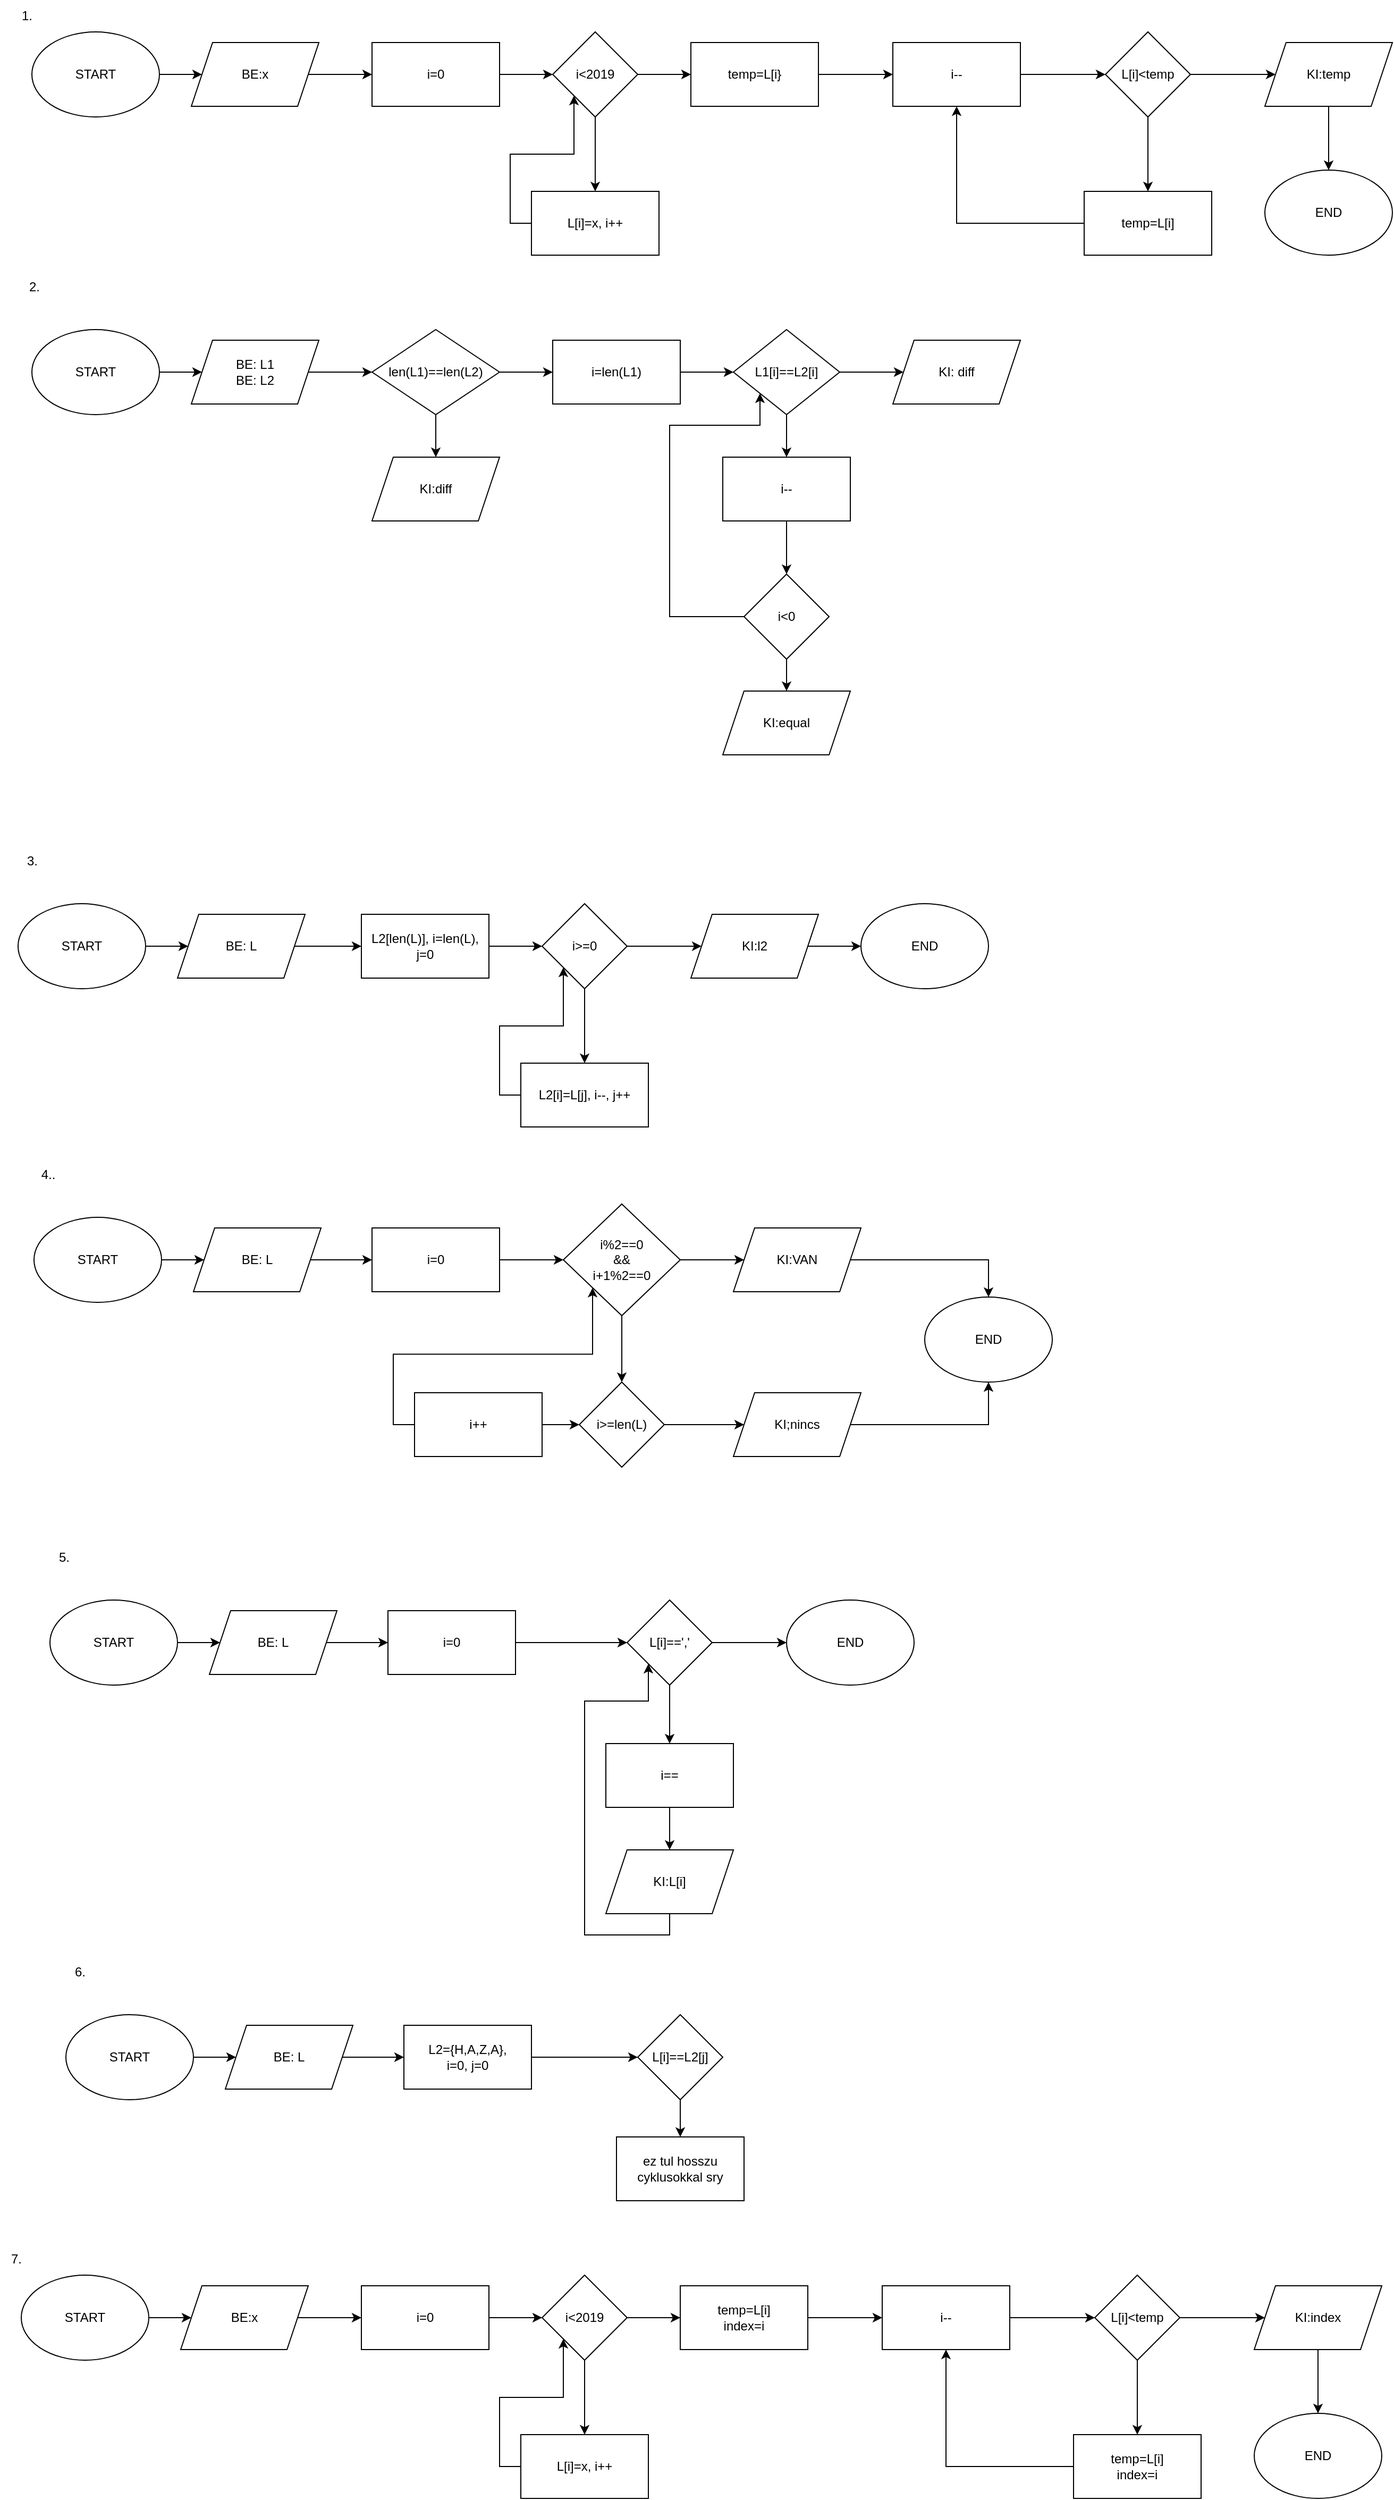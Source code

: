 <mxfile version="20.8.10" type="github"><diagram name="Page-1" id="SSIbkygilcjVBBV5NgPl"><mxGraphModel dx="2049" dy="1086" grid="1" gridSize="10" guides="1" tooltips="1" connect="1" arrows="1" fold="1" page="1" pageScale="1" pageWidth="850" pageHeight="1100" math="0" shadow="0"><root><mxCell id="0"/><mxCell id="1" parent="0"/><mxCell id="Bg40qmAY8UHu9LETOgBT-4" style="edgeStyle=orthogonalEdgeStyle;rounded=0;orthogonalLoop=1;jettySize=auto;html=1;exitX=1;exitY=0.5;exitDx=0;exitDy=0;entryX=0;entryY=0.5;entryDx=0;entryDy=0;" edge="1" parent="1" source="Bg40qmAY8UHu9LETOgBT-1" target="Bg40qmAY8UHu9LETOgBT-3"><mxGeometry relative="1" as="geometry"/></mxCell><mxCell id="Bg40qmAY8UHu9LETOgBT-1" value="START" style="ellipse;whiteSpace=wrap;html=1;" vertex="1" parent="1"><mxGeometry x="30" y="30" width="120" height="80" as="geometry"/></mxCell><mxCell id="Bg40qmAY8UHu9LETOgBT-2" value="END" style="ellipse;whiteSpace=wrap;html=1;" vertex="1" parent="1"><mxGeometry x="1190" y="160" width="120" height="80" as="geometry"/></mxCell><mxCell id="Bg40qmAY8UHu9LETOgBT-6" style="edgeStyle=orthogonalEdgeStyle;rounded=0;orthogonalLoop=1;jettySize=auto;html=1;exitX=1;exitY=0.5;exitDx=0;exitDy=0;entryX=0;entryY=0.5;entryDx=0;entryDy=0;" edge="1" parent="1" source="Bg40qmAY8UHu9LETOgBT-3" target="Bg40qmAY8UHu9LETOgBT-5"><mxGeometry relative="1" as="geometry"/></mxCell><mxCell id="Bg40qmAY8UHu9LETOgBT-3" value="BE:x" style="shape=parallelogram;perimeter=parallelogramPerimeter;whiteSpace=wrap;html=1;fixedSize=1;" vertex="1" parent="1"><mxGeometry x="180" y="40" width="120" height="60" as="geometry"/></mxCell><mxCell id="Bg40qmAY8UHu9LETOgBT-9" style="edgeStyle=orthogonalEdgeStyle;rounded=0;orthogonalLoop=1;jettySize=auto;html=1;exitX=1;exitY=0.5;exitDx=0;exitDy=0;entryX=0;entryY=0.5;entryDx=0;entryDy=0;" edge="1" parent="1" source="Bg40qmAY8UHu9LETOgBT-5" target="Bg40qmAY8UHu9LETOgBT-8"><mxGeometry relative="1" as="geometry"/></mxCell><mxCell id="Bg40qmAY8UHu9LETOgBT-5" value="i=0" style="rounded=0;whiteSpace=wrap;html=1;" vertex="1" parent="1"><mxGeometry x="350" y="40" width="120" height="60" as="geometry"/></mxCell><mxCell id="Bg40qmAY8UHu9LETOgBT-11" style="edgeStyle=orthogonalEdgeStyle;rounded=0;orthogonalLoop=1;jettySize=auto;html=1;exitX=0.5;exitY=1;exitDx=0;exitDy=0;entryX=0.5;entryY=0;entryDx=0;entryDy=0;" edge="1" parent="1" source="Bg40qmAY8UHu9LETOgBT-8" target="Bg40qmAY8UHu9LETOgBT-10"><mxGeometry relative="1" as="geometry"/></mxCell><mxCell id="Bg40qmAY8UHu9LETOgBT-15" style="edgeStyle=orthogonalEdgeStyle;rounded=0;orthogonalLoop=1;jettySize=auto;html=1;exitX=1;exitY=0.5;exitDx=0;exitDy=0;entryX=0;entryY=0.5;entryDx=0;entryDy=0;" edge="1" parent="1" source="Bg40qmAY8UHu9LETOgBT-8" target="Bg40qmAY8UHu9LETOgBT-14"><mxGeometry relative="1" as="geometry"/></mxCell><mxCell id="Bg40qmAY8UHu9LETOgBT-8" value="i&amp;lt;2019" style="rhombus;whiteSpace=wrap;html=1;" vertex="1" parent="1"><mxGeometry x="520" y="30" width="80" height="80" as="geometry"/></mxCell><mxCell id="Bg40qmAY8UHu9LETOgBT-12" style="edgeStyle=orthogonalEdgeStyle;rounded=0;orthogonalLoop=1;jettySize=auto;html=1;exitX=0;exitY=0.5;exitDx=0;exitDy=0;entryX=0;entryY=1;entryDx=0;entryDy=0;" edge="1" parent="1" source="Bg40qmAY8UHu9LETOgBT-10" target="Bg40qmAY8UHu9LETOgBT-8"><mxGeometry relative="1" as="geometry"/></mxCell><mxCell id="Bg40qmAY8UHu9LETOgBT-10" value="L[i]=x, i++" style="rounded=0;whiteSpace=wrap;html=1;" vertex="1" parent="1"><mxGeometry x="500" y="180" width="120" height="60" as="geometry"/></mxCell><mxCell id="Bg40qmAY8UHu9LETOgBT-17" style="edgeStyle=orthogonalEdgeStyle;rounded=0;orthogonalLoop=1;jettySize=auto;html=1;exitX=1;exitY=0.5;exitDx=0;exitDy=0;entryX=0;entryY=0.5;entryDx=0;entryDy=0;" edge="1" parent="1" source="Bg40qmAY8UHu9LETOgBT-14"><mxGeometry relative="1" as="geometry"><mxPoint x="840" y="70" as="targetPoint"/></mxGeometry></mxCell><mxCell id="Bg40qmAY8UHu9LETOgBT-14" value="temp=L[i}" style="rounded=0;whiteSpace=wrap;html=1;" vertex="1" parent="1"><mxGeometry x="650" y="40" width="120" height="60" as="geometry"/></mxCell><mxCell id="Bg40qmAY8UHu9LETOgBT-20" style="edgeStyle=orthogonalEdgeStyle;rounded=0;orthogonalLoop=1;jettySize=auto;html=1;exitX=1;exitY=0.5;exitDx=0;exitDy=0;entryX=0;entryY=0.5;entryDx=0;entryDy=0;" edge="1" parent="1" source="Bg40qmAY8UHu9LETOgBT-18" target="Bg40qmAY8UHu9LETOgBT-19"><mxGeometry relative="1" as="geometry"/></mxCell><mxCell id="Bg40qmAY8UHu9LETOgBT-18" value="i--" style="rounded=0;whiteSpace=wrap;html=1;" vertex="1" parent="1"><mxGeometry x="840" y="40" width="120" height="60" as="geometry"/></mxCell><mxCell id="Bg40qmAY8UHu9LETOgBT-22" style="edgeStyle=orthogonalEdgeStyle;rounded=0;orthogonalLoop=1;jettySize=auto;html=1;exitX=0.5;exitY=1;exitDx=0;exitDy=0;entryX=0.5;entryY=0;entryDx=0;entryDy=0;" edge="1" parent="1" source="Bg40qmAY8UHu9LETOgBT-19" target="Bg40qmAY8UHu9LETOgBT-21"><mxGeometry relative="1" as="geometry"/></mxCell><mxCell id="Bg40qmAY8UHu9LETOgBT-25" style="edgeStyle=orthogonalEdgeStyle;rounded=0;orthogonalLoop=1;jettySize=auto;html=1;exitX=1;exitY=0.5;exitDx=0;exitDy=0;" edge="1" parent="1" source="Bg40qmAY8UHu9LETOgBT-19" target="Bg40qmAY8UHu9LETOgBT-24"><mxGeometry relative="1" as="geometry"/></mxCell><mxCell id="Bg40qmAY8UHu9LETOgBT-19" value="L[i]&amp;lt;temp" style="rhombus;whiteSpace=wrap;html=1;" vertex="1" parent="1"><mxGeometry x="1040" y="30" width="80" height="80" as="geometry"/></mxCell><mxCell id="Bg40qmAY8UHu9LETOgBT-23" style="edgeStyle=orthogonalEdgeStyle;rounded=0;orthogonalLoop=1;jettySize=auto;html=1;exitX=0;exitY=0.5;exitDx=0;exitDy=0;entryX=0.5;entryY=1;entryDx=0;entryDy=0;" edge="1" parent="1" source="Bg40qmAY8UHu9LETOgBT-21" target="Bg40qmAY8UHu9LETOgBT-18"><mxGeometry relative="1" as="geometry"/></mxCell><mxCell id="Bg40qmAY8UHu9LETOgBT-21" value="temp=L[i]" style="rounded=0;whiteSpace=wrap;html=1;" vertex="1" parent="1"><mxGeometry x="1020" y="180" width="120" height="60" as="geometry"/></mxCell><mxCell id="Bg40qmAY8UHu9LETOgBT-26" style="edgeStyle=orthogonalEdgeStyle;rounded=0;orthogonalLoop=1;jettySize=auto;html=1;exitX=0.5;exitY=1;exitDx=0;exitDy=0;entryX=0.5;entryY=0;entryDx=0;entryDy=0;" edge="1" parent="1" source="Bg40qmAY8UHu9LETOgBT-24" target="Bg40qmAY8UHu9LETOgBT-2"><mxGeometry relative="1" as="geometry"/></mxCell><mxCell id="Bg40qmAY8UHu9LETOgBT-24" value="KI:temp" style="shape=parallelogram;perimeter=parallelogramPerimeter;whiteSpace=wrap;html=1;fixedSize=1;" vertex="1" parent="1"><mxGeometry x="1190" y="40" width="120" height="60" as="geometry"/></mxCell><mxCell id="Bg40qmAY8UHu9LETOgBT-27" value="1." style="text;html=1;align=center;verticalAlign=middle;resizable=0;points=[];autosize=1;strokeColor=none;fillColor=none;" vertex="1" parent="1"><mxGeometry x="10" width="30" height="30" as="geometry"/></mxCell><mxCell id="Bg40qmAY8UHu9LETOgBT-28" style="edgeStyle=orthogonalEdgeStyle;rounded=0;orthogonalLoop=1;jettySize=auto;html=1;exitX=1;exitY=0.5;exitDx=0;exitDy=0;entryX=0;entryY=0.5;entryDx=0;entryDy=0;" edge="1" parent="1" source="Bg40qmAY8UHu9LETOgBT-29" target="Bg40qmAY8UHu9LETOgBT-31"><mxGeometry relative="1" as="geometry"/></mxCell><mxCell id="Bg40qmAY8UHu9LETOgBT-29" value="START" style="ellipse;whiteSpace=wrap;html=1;" vertex="1" parent="1"><mxGeometry x="30" y="310" width="120" height="80" as="geometry"/></mxCell><mxCell id="Bg40qmAY8UHu9LETOgBT-30" style="edgeStyle=orthogonalEdgeStyle;rounded=0;orthogonalLoop=1;jettySize=auto;html=1;exitX=1;exitY=0.5;exitDx=0;exitDy=0;entryX=0;entryY=0.5;entryDx=0;entryDy=0;" edge="1" parent="1" source="Bg40qmAY8UHu9LETOgBT-31"><mxGeometry relative="1" as="geometry"><mxPoint x="350" y="350" as="targetPoint"/></mxGeometry></mxCell><mxCell id="Bg40qmAY8UHu9LETOgBT-31" value="BE: L1&lt;br&gt;BE: L2" style="shape=parallelogram;perimeter=parallelogramPerimeter;whiteSpace=wrap;html=1;fixedSize=1;" vertex="1" parent="1"><mxGeometry x="180" y="320" width="120" height="60" as="geometry"/></mxCell><mxCell id="Bg40qmAY8UHu9LETOgBT-38" value="2.&lt;br&gt;" style="text;html=1;align=center;verticalAlign=middle;resizable=0;points=[];autosize=1;strokeColor=none;fillColor=none;" vertex="1" parent="1"><mxGeometry x="17" y="255" width="30" height="30" as="geometry"/></mxCell><mxCell id="Bg40qmAY8UHu9LETOgBT-43" style="edgeStyle=orthogonalEdgeStyle;rounded=0;orthogonalLoop=1;jettySize=auto;html=1;exitX=0.5;exitY=1;exitDx=0;exitDy=0;entryX=0.5;entryY=0;entryDx=0;entryDy=0;" edge="1" parent="1" source="Bg40qmAY8UHu9LETOgBT-41" target="Bg40qmAY8UHu9LETOgBT-42"><mxGeometry relative="1" as="geometry"/></mxCell><mxCell id="Bg40qmAY8UHu9LETOgBT-45" style="edgeStyle=orthogonalEdgeStyle;rounded=0;orthogonalLoop=1;jettySize=auto;html=1;exitX=1;exitY=0.5;exitDx=0;exitDy=0;entryX=0;entryY=0.5;entryDx=0;entryDy=0;" edge="1" parent="1" source="Bg40qmAY8UHu9LETOgBT-41" target="Bg40qmAY8UHu9LETOgBT-44"><mxGeometry relative="1" as="geometry"/></mxCell><mxCell id="Bg40qmAY8UHu9LETOgBT-41" value="len(L1)==len(L2)" style="rhombus;whiteSpace=wrap;html=1;" vertex="1" parent="1"><mxGeometry x="350" y="310" width="120" height="80" as="geometry"/></mxCell><mxCell id="Bg40qmAY8UHu9LETOgBT-42" value="KI:diff" style="shape=parallelogram;perimeter=parallelogramPerimeter;whiteSpace=wrap;html=1;fixedSize=1;" vertex="1" parent="1"><mxGeometry x="350" y="430" width="120" height="60" as="geometry"/></mxCell><mxCell id="Bg40qmAY8UHu9LETOgBT-47" style="edgeStyle=orthogonalEdgeStyle;rounded=0;orthogonalLoop=1;jettySize=auto;html=1;exitX=1;exitY=0.5;exitDx=0;exitDy=0;entryX=0;entryY=0.5;entryDx=0;entryDy=0;" edge="1" parent="1" source="Bg40qmAY8UHu9LETOgBT-44" target="Bg40qmAY8UHu9LETOgBT-46"><mxGeometry relative="1" as="geometry"/></mxCell><mxCell id="Bg40qmAY8UHu9LETOgBT-44" value="i=len(L1)" style="rounded=0;whiteSpace=wrap;html=1;" vertex="1" parent="1"><mxGeometry x="520" y="320" width="120" height="60" as="geometry"/></mxCell><mxCell id="Bg40qmAY8UHu9LETOgBT-52" style="edgeStyle=orthogonalEdgeStyle;rounded=0;orthogonalLoop=1;jettySize=auto;html=1;exitX=0.5;exitY=1;exitDx=0;exitDy=0;entryX=0.5;entryY=0;entryDx=0;entryDy=0;" edge="1" parent="1" source="Bg40qmAY8UHu9LETOgBT-46" target="Bg40qmAY8UHu9LETOgBT-48"><mxGeometry relative="1" as="geometry"/></mxCell><mxCell id="Bg40qmAY8UHu9LETOgBT-57" style="edgeStyle=orthogonalEdgeStyle;rounded=0;orthogonalLoop=1;jettySize=auto;html=1;exitX=1;exitY=0.5;exitDx=0;exitDy=0;entryX=0;entryY=0.5;entryDx=0;entryDy=0;" edge="1" parent="1" source="Bg40qmAY8UHu9LETOgBT-46" target="Bg40qmAY8UHu9LETOgBT-56"><mxGeometry relative="1" as="geometry"/></mxCell><mxCell id="Bg40qmAY8UHu9LETOgBT-46" value="L1[i]==L2[i]" style="rhombus;whiteSpace=wrap;html=1;" vertex="1" parent="1"><mxGeometry x="690" y="310" width="100" height="80" as="geometry"/></mxCell><mxCell id="Bg40qmAY8UHu9LETOgBT-53" style="edgeStyle=orthogonalEdgeStyle;rounded=0;orthogonalLoop=1;jettySize=auto;html=1;exitX=0.5;exitY=1;exitDx=0;exitDy=0;entryX=0.5;entryY=0;entryDx=0;entryDy=0;" edge="1" parent="1" source="Bg40qmAY8UHu9LETOgBT-48" target="Bg40qmAY8UHu9LETOgBT-50"><mxGeometry relative="1" as="geometry"/></mxCell><mxCell id="Bg40qmAY8UHu9LETOgBT-48" value="i--" style="rounded=0;whiteSpace=wrap;html=1;" vertex="1" parent="1"><mxGeometry x="680" y="430" width="120" height="60" as="geometry"/></mxCell><mxCell id="Bg40qmAY8UHu9LETOgBT-54" style="edgeStyle=orthogonalEdgeStyle;rounded=0;orthogonalLoop=1;jettySize=auto;html=1;exitX=0.5;exitY=1;exitDx=0;exitDy=0;entryX=0.5;entryY=0;entryDx=0;entryDy=0;" edge="1" parent="1" source="Bg40qmAY8UHu9LETOgBT-50" target="Bg40qmAY8UHu9LETOgBT-51"><mxGeometry relative="1" as="geometry"/></mxCell><mxCell id="Bg40qmAY8UHu9LETOgBT-55" style="edgeStyle=orthogonalEdgeStyle;rounded=0;orthogonalLoop=1;jettySize=auto;html=1;exitX=0;exitY=0.5;exitDx=0;exitDy=0;entryX=0;entryY=1;entryDx=0;entryDy=0;" edge="1" parent="1" source="Bg40qmAY8UHu9LETOgBT-50" target="Bg40qmAY8UHu9LETOgBT-46"><mxGeometry relative="1" as="geometry"><Array as="points"><mxPoint x="630" y="580"/><mxPoint x="630" y="400"/><mxPoint x="715" y="400"/></Array></mxGeometry></mxCell><mxCell id="Bg40qmAY8UHu9LETOgBT-50" value="i&amp;lt;0" style="rhombus;whiteSpace=wrap;html=1;" vertex="1" parent="1"><mxGeometry x="700" y="540" width="80" height="80" as="geometry"/></mxCell><mxCell id="Bg40qmAY8UHu9LETOgBT-51" value="KI:equal" style="shape=parallelogram;perimeter=parallelogramPerimeter;whiteSpace=wrap;html=1;fixedSize=1;" vertex="1" parent="1"><mxGeometry x="680" y="650" width="120" height="60" as="geometry"/></mxCell><mxCell id="Bg40qmAY8UHu9LETOgBT-56" value="KI: diff" style="shape=parallelogram;perimeter=parallelogramPerimeter;whiteSpace=wrap;html=1;fixedSize=1;" vertex="1" parent="1"><mxGeometry x="840" y="320" width="120" height="60" as="geometry"/></mxCell><mxCell id="Bg40qmAY8UHu9LETOgBT-58" value="3." style="text;html=1;align=center;verticalAlign=middle;resizable=0;points=[];autosize=1;strokeColor=none;fillColor=none;" vertex="1" parent="1"><mxGeometry x="15" y="795" width="30" height="30" as="geometry"/></mxCell><mxCell id="Bg40qmAY8UHu9LETOgBT-59" style="edgeStyle=orthogonalEdgeStyle;rounded=0;orthogonalLoop=1;jettySize=auto;html=1;exitX=1;exitY=0.5;exitDx=0;exitDy=0;entryX=0;entryY=0.5;entryDx=0;entryDy=0;" edge="1" parent="1" source="Bg40qmAY8UHu9LETOgBT-60" target="Bg40qmAY8UHu9LETOgBT-61"><mxGeometry relative="1" as="geometry"/></mxCell><mxCell id="Bg40qmAY8UHu9LETOgBT-60" value="START" style="ellipse;whiteSpace=wrap;html=1;" vertex="1" parent="1"><mxGeometry x="17" y="850" width="120" height="80" as="geometry"/></mxCell><mxCell id="Bg40qmAY8UHu9LETOgBT-63" style="edgeStyle=orthogonalEdgeStyle;rounded=0;orthogonalLoop=1;jettySize=auto;html=1;exitX=1;exitY=0.5;exitDx=0;exitDy=0;entryX=0;entryY=0.5;entryDx=0;entryDy=0;" edge="1" parent="1" source="Bg40qmAY8UHu9LETOgBT-61" target="Bg40qmAY8UHu9LETOgBT-62"><mxGeometry relative="1" as="geometry"/></mxCell><mxCell id="Bg40qmAY8UHu9LETOgBT-61" value="BE: L" style="shape=parallelogram;perimeter=parallelogramPerimeter;whiteSpace=wrap;html=1;fixedSize=1;" vertex="1" parent="1"><mxGeometry x="167" y="860" width="120" height="60" as="geometry"/></mxCell><mxCell id="Bg40qmAY8UHu9LETOgBT-65" style="edgeStyle=orthogonalEdgeStyle;rounded=0;orthogonalLoop=1;jettySize=auto;html=1;exitX=1;exitY=0.5;exitDx=0;exitDy=0;entryX=0;entryY=0.5;entryDx=0;entryDy=0;" edge="1" parent="1" source="Bg40qmAY8UHu9LETOgBT-62" target="Bg40qmAY8UHu9LETOgBT-64"><mxGeometry relative="1" as="geometry"/></mxCell><mxCell id="Bg40qmAY8UHu9LETOgBT-62" value="L2[len(L)], i=len(L),&lt;br&gt;j=0" style="rounded=0;whiteSpace=wrap;html=1;" vertex="1" parent="1"><mxGeometry x="340" y="860" width="120" height="60" as="geometry"/></mxCell><mxCell id="Bg40qmAY8UHu9LETOgBT-68" style="edgeStyle=orthogonalEdgeStyle;rounded=0;orthogonalLoop=1;jettySize=auto;html=1;exitX=0.5;exitY=1;exitDx=0;exitDy=0;entryX=0.5;entryY=0;entryDx=0;entryDy=0;" edge="1" parent="1" source="Bg40qmAY8UHu9LETOgBT-64" target="Bg40qmAY8UHu9LETOgBT-66"><mxGeometry relative="1" as="geometry"/></mxCell><mxCell id="Bg40qmAY8UHu9LETOgBT-71" style="edgeStyle=orthogonalEdgeStyle;rounded=0;orthogonalLoop=1;jettySize=auto;html=1;exitX=1;exitY=0.5;exitDx=0;exitDy=0;entryX=0;entryY=0.5;entryDx=0;entryDy=0;" edge="1" parent="1" source="Bg40qmAY8UHu9LETOgBT-64" target="Bg40qmAY8UHu9LETOgBT-70"><mxGeometry relative="1" as="geometry"/></mxCell><mxCell id="Bg40qmAY8UHu9LETOgBT-64" value="i&amp;gt;=0" style="rhombus;whiteSpace=wrap;html=1;" vertex="1" parent="1"><mxGeometry x="510" y="850" width="80" height="80" as="geometry"/></mxCell><mxCell id="Bg40qmAY8UHu9LETOgBT-69" style="edgeStyle=orthogonalEdgeStyle;rounded=0;orthogonalLoop=1;jettySize=auto;html=1;exitX=0;exitY=0.5;exitDx=0;exitDy=0;entryX=0;entryY=1;entryDx=0;entryDy=0;" edge="1" parent="1" source="Bg40qmAY8UHu9LETOgBT-66" target="Bg40qmAY8UHu9LETOgBT-64"><mxGeometry relative="1" as="geometry"/></mxCell><mxCell id="Bg40qmAY8UHu9LETOgBT-66" value="L2[i]=L[j], i--, j++" style="rounded=0;whiteSpace=wrap;html=1;" vertex="1" parent="1"><mxGeometry x="490" y="1000" width="120" height="60" as="geometry"/></mxCell><mxCell id="Bg40qmAY8UHu9LETOgBT-73" style="edgeStyle=orthogonalEdgeStyle;rounded=0;orthogonalLoop=1;jettySize=auto;html=1;exitX=1;exitY=0.5;exitDx=0;exitDy=0;entryX=0;entryY=0.5;entryDx=0;entryDy=0;" edge="1" parent="1" source="Bg40qmAY8UHu9LETOgBT-70" target="Bg40qmAY8UHu9LETOgBT-72"><mxGeometry relative="1" as="geometry"/></mxCell><mxCell id="Bg40qmAY8UHu9LETOgBT-70" value="KI:l2" style="shape=parallelogram;perimeter=parallelogramPerimeter;whiteSpace=wrap;html=1;fixedSize=1;" vertex="1" parent="1"><mxGeometry x="650" y="860" width="120" height="60" as="geometry"/></mxCell><mxCell id="Bg40qmAY8UHu9LETOgBT-72" value="END" style="ellipse;whiteSpace=wrap;html=1;" vertex="1" parent="1"><mxGeometry x="810" y="850" width="120" height="80" as="geometry"/></mxCell><mxCell id="Bg40qmAY8UHu9LETOgBT-74" value="4.." style="text;html=1;align=center;verticalAlign=middle;resizable=0;points=[];autosize=1;strokeColor=none;fillColor=none;" vertex="1" parent="1"><mxGeometry x="25" y="1090" width="40" height="30" as="geometry"/></mxCell><mxCell id="Bg40qmAY8UHu9LETOgBT-75" style="edgeStyle=orthogonalEdgeStyle;rounded=0;orthogonalLoop=1;jettySize=auto;html=1;exitX=1;exitY=0.5;exitDx=0;exitDy=0;entryX=0;entryY=0.5;entryDx=0;entryDy=0;" edge="1" parent="1" source="Bg40qmAY8UHu9LETOgBT-76" target="Bg40qmAY8UHu9LETOgBT-77"><mxGeometry relative="1" as="geometry"/></mxCell><mxCell id="Bg40qmAY8UHu9LETOgBT-76" value="START" style="ellipse;whiteSpace=wrap;html=1;" vertex="1" parent="1"><mxGeometry x="32" y="1145" width="120" height="80" as="geometry"/></mxCell><mxCell id="Bg40qmAY8UHu9LETOgBT-79" style="edgeStyle=orthogonalEdgeStyle;rounded=0;orthogonalLoop=1;jettySize=auto;html=1;exitX=1;exitY=0.5;exitDx=0;exitDy=0;entryX=0;entryY=0.5;entryDx=0;entryDy=0;" edge="1" parent="1" source="Bg40qmAY8UHu9LETOgBT-77" target="Bg40qmAY8UHu9LETOgBT-78"><mxGeometry relative="1" as="geometry"/></mxCell><mxCell id="Bg40qmAY8UHu9LETOgBT-77" value="BE: L" style="shape=parallelogram;perimeter=parallelogramPerimeter;whiteSpace=wrap;html=1;fixedSize=1;" vertex="1" parent="1"><mxGeometry x="182" y="1155" width="120" height="60" as="geometry"/></mxCell><mxCell id="Bg40qmAY8UHu9LETOgBT-82" style="edgeStyle=orthogonalEdgeStyle;rounded=0;orthogonalLoop=1;jettySize=auto;html=1;exitX=1;exitY=0.5;exitDx=0;exitDy=0;entryX=0;entryY=0.5;entryDx=0;entryDy=0;" edge="1" parent="1" source="Bg40qmAY8UHu9LETOgBT-78" target="Bg40qmAY8UHu9LETOgBT-80"><mxGeometry relative="1" as="geometry"/></mxCell><mxCell id="Bg40qmAY8UHu9LETOgBT-78" value="i=0" style="rounded=0;whiteSpace=wrap;html=1;" vertex="1" parent="1"><mxGeometry x="350" y="1155" width="120" height="60" as="geometry"/></mxCell><mxCell id="Bg40qmAY8UHu9LETOgBT-87" style="edgeStyle=orthogonalEdgeStyle;rounded=0;orthogonalLoop=1;jettySize=auto;html=1;exitX=1;exitY=0.5;exitDx=0;exitDy=0;entryX=0;entryY=0.5;entryDx=0;entryDy=0;" edge="1" parent="1" source="Bg40qmAY8UHu9LETOgBT-80" target="Bg40qmAY8UHu9LETOgBT-86"><mxGeometry relative="1" as="geometry"/></mxCell><mxCell id="Bg40qmAY8UHu9LETOgBT-89" style="edgeStyle=orthogonalEdgeStyle;rounded=0;orthogonalLoop=1;jettySize=auto;html=1;exitX=0.5;exitY=1;exitDx=0;exitDy=0;entryX=0.5;entryY=0;entryDx=0;entryDy=0;" edge="1" parent="1" source="Bg40qmAY8UHu9LETOgBT-80" target="Bg40qmAY8UHu9LETOgBT-88"><mxGeometry relative="1" as="geometry"/></mxCell><mxCell id="Bg40qmAY8UHu9LETOgBT-80" value="i%2==0&lt;br&gt;&amp;amp;&amp;amp;&lt;br&gt;i+1%2==0" style="rhombus;whiteSpace=wrap;html=1;" vertex="1" parent="1"><mxGeometry x="530" y="1132.5" width="110" height="105" as="geometry"/></mxCell><mxCell id="Bg40qmAY8UHu9LETOgBT-85" style="edgeStyle=orthogonalEdgeStyle;rounded=0;orthogonalLoop=1;jettySize=auto;html=1;exitX=0;exitY=0.5;exitDx=0;exitDy=0;entryX=0;entryY=1;entryDx=0;entryDy=0;" edge="1" parent="1" source="Bg40qmAY8UHu9LETOgBT-83" target="Bg40qmAY8UHu9LETOgBT-80"><mxGeometry relative="1" as="geometry"/></mxCell><mxCell id="Bg40qmAY8UHu9LETOgBT-92" style="edgeStyle=orthogonalEdgeStyle;rounded=0;orthogonalLoop=1;jettySize=auto;html=1;exitX=1;exitY=0.5;exitDx=0;exitDy=0;entryX=0;entryY=0.5;entryDx=0;entryDy=0;" edge="1" parent="1" source="Bg40qmAY8UHu9LETOgBT-83" target="Bg40qmAY8UHu9LETOgBT-88"><mxGeometry relative="1" as="geometry"/></mxCell><mxCell id="Bg40qmAY8UHu9LETOgBT-83" value="i++" style="rounded=0;whiteSpace=wrap;html=1;" vertex="1" parent="1"><mxGeometry x="390" y="1310" width="120" height="60" as="geometry"/></mxCell><mxCell id="Bg40qmAY8UHu9LETOgBT-94" style="edgeStyle=orthogonalEdgeStyle;rounded=0;orthogonalLoop=1;jettySize=auto;html=1;exitX=1;exitY=0.5;exitDx=0;exitDy=0;entryX=0.5;entryY=0;entryDx=0;entryDy=0;" edge="1" parent="1" source="Bg40qmAY8UHu9LETOgBT-86" target="Bg40qmAY8UHu9LETOgBT-93"><mxGeometry relative="1" as="geometry"/></mxCell><mxCell id="Bg40qmAY8UHu9LETOgBT-86" value="KI:VAN" style="shape=parallelogram;perimeter=parallelogramPerimeter;whiteSpace=wrap;html=1;fixedSize=1;" vertex="1" parent="1"><mxGeometry x="690" y="1155" width="120" height="60" as="geometry"/></mxCell><mxCell id="Bg40qmAY8UHu9LETOgBT-91" style="edgeStyle=orthogonalEdgeStyle;rounded=0;orthogonalLoop=1;jettySize=auto;html=1;exitX=1;exitY=0.5;exitDx=0;exitDy=0;entryX=0;entryY=0.5;entryDx=0;entryDy=0;" edge="1" parent="1" source="Bg40qmAY8UHu9LETOgBT-88" target="Bg40qmAY8UHu9LETOgBT-90"><mxGeometry relative="1" as="geometry"/></mxCell><mxCell id="Bg40qmAY8UHu9LETOgBT-88" value="i&amp;gt;=len(L)" style="rhombus;whiteSpace=wrap;html=1;" vertex="1" parent="1"><mxGeometry x="545" y="1300" width="80" height="80" as="geometry"/></mxCell><mxCell id="Bg40qmAY8UHu9LETOgBT-95" style="edgeStyle=orthogonalEdgeStyle;rounded=0;orthogonalLoop=1;jettySize=auto;html=1;exitX=1;exitY=0.5;exitDx=0;exitDy=0;entryX=0.5;entryY=1;entryDx=0;entryDy=0;" edge="1" parent="1" source="Bg40qmAY8UHu9LETOgBT-90" target="Bg40qmAY8UHu9LETOgBT-93"><mxGeometry relative="1" as="geometry"/></mxCell><mxCell id="Bg40qmAY8UHu9LETOgBT-90" value="KI;nincs" style="shape=parallelogram;perimeter=parallelogramPerimeter;whiteSpace=wrap;html=1;fixedSize=1;" vertex="1" parent="1"><mxGeometry x="690" y="1310" width="120" height="60" as="geometry"/></mxCell><mxCell id="Bg40qmAY8UHu9LETOgBT-93" value="END" style="ellipse;whiteSpace=wrap;html=1;" vertex="1" parent="1"><mxGeometry x="870" y="1220" width="120" height="80" as="geometry"/></mxCell><mxCell id="Bg40qmAY8UHu9LETOgBT-101" value="5." style="text;html=1;align=center;verticalAlign=middle;resizable=0;points=[];autosize=1;strokeColor=none;fillColor=none;" vertex="1" parent="1"><mxGeometry x="45" y="1450" width="30" height="30" as="geometry"/></mxCell><mxCell id="Bg40qmAY8UHu9LETOgBT-102" style="edgeStyle=orthogonalEdgeStyle;rounded=0;orthogonalLoop=1;jettySize=auto;html=1;exitX=1;exitY=0.5;exitDx=0;exitDy=0;entryX=0;entryY=0.5;entryDx=0;entryDy=0;" edge="1" parent="1" source="Bg40qmAY8UHu9LETOgBT-103" target="Bg40qmAY8UHu9LETOgBT-105"><mxGeometry relative="1" as="geometry"/></mxCell><mxCell id="Bg40qmAY8UHu9LETOgBT-103" value="START" style="ellipse;whiteSpace=wrap;html=1;" vertex="1" parent="1"><mxGeometry x="47" y="1505" width="120" height="80" as="geometry"/></mxCell><mxCell id="Bg40qmAY8UHu9LETOgBT-104" style="edgeStyle=orthogonalEdgeStyle;rounded=0;orthogonalLoop=1;jettySize=auto;html=1;exitX=1;exitY=0.5;exitDx=0;exitDy=0;entryX=0;entryY=0.5;entryDx=0;entryDy=0;" edge="1" parent="1" source="Bg40qmAY8UHu9LETOgBT-105" target="Bg40qmAY8UHu9LETOgBT-106"><mxGeometry relative="1" as="geometry"/></mxCell><mxCell id="Bg40qmAY8UHu9LETOgBT-105" value="BE: L" style="shape=parallelogram;perimeter=parallelogramPerimeter;whiteSpace=wrap;html=1;fixedSize=1;" vertex="1" parent="1"><mxGeometry x="197" y="1515" width="120" height="60" as="geometry"/></mxCell><mxCell id="Bg40qmAY8UHu9LETOgBT-116" style="edgeStyle=orthogonalEdgeStyle;rounded=0;orthogonalLoop=1;jettySize=auto;html=1;exitX=1;exitY=0.5;exitDx=0;exitDy=0;entryX=0;entryY=0.5;entryDx=0;entryDy=0;" edge="1" parent="1" source="Bg40qmAY8UHu9LETOgBT-106" target="Bg40qmAY8UHu9LETOgBT-113"><mxGeometry relative="1" as="geometry"/></mxCell><mxCell id="Bg40qmAY8UHu9LETOgBT-106" value="i=0" style="rounded=0;whiteSpace=wrap;html=1;" vertex="1" parent="1"><mxGeometry x="365" y="1515" width="120" height="60" as="geometry"/></mxCell><mxCell id="Bg40qmAY8UHu9LETOgBT-115" style="edgeStyle=orthogonalEdgeStyle;rounded=0;orthogonalLoop=1;jettySize=auto;html=1;exitX=1;exitY=0.5;exitDx=0;exitDy=0;entryX=0;entryY=0.5;entryDx=0;entryDy=0;" edge="1" parent="1" source="Bg40qmAY8UHu9LETOgBT-113" target="Bg40qmAY8UHu9LETOgBT-114"><mxGeometry relative="1" as="geometry"/></mxCell><mxCell id="Bg40qmAY8UHu9LETOgBT-119" style="edgeStyle=orthogonalEdgeStyle;rounded=0;orthogonalLoop=1;jettySize=auto;html=1;exitX=0.5;exitY=1;exitDx=0;exitDy=0;entryX=0.5;entryY=0;entryDx=0;entryDy=0;" edge="1" parent="1" source="Bg40qmAY8UHu9LETOgBT-113" target="Bg40qmAY8UHu9LETOgBT-117"><mxGeometry relative="1" as="geometry"/></mxCell><mxCell id="Bg40qmAY8UHu9LETOgBT-113" value="L[i]==','" style="rhombus;whiteSpace=wrap;html=1;" vertex="1" parent="1"><mxGeometry x="590" y="1505" width="80" height="80" as="geometry"/></mxCell><mxCell id="Bg40qmAY8UHu9LETOgBT-114" value="END" style="ellipse;whiteSpace=wrap;html=1;" vertex="1" parent="1"><mxGeometry x="740" y="1505" width="120" height="80" as="geometry"/></mxCell><mxCell id="Bg40qmAY8UHu9LETOgBT-120" style="edgeStyle=orthogonalEdgeStyle;rounded=0;orthogonalLoop=1;jettySize=auto;html=1;exitX=0.5;exitY=1;exitDx=0;exitDy=0;entryX=0.5;entryY=0;entryDx=0;entryDy=0;" edge="1" parent="1" source="Bg40qmAY8UHu9LETOgBT-117" target="Bg40qmAY8UHu9LETOgBT-118"><mxGeometry relative="1" as="geometry"/></mxCell><mxCell id="Bg40qmAY8UHu9LETOgBT-117" value="i==" style="rounded=0;whiteSpace=wrap;html=1;" vertex="1" parent="1"><mxGeometry x="570" y="1640" width="120" height="60" as="geometry"/></mxCell><mxCell id="Bg40qmAY8UHu9LETOgBT-121" style="edgeStyle=orthogonalEdgeStyle;rounded=0;orthogonalLoop=1;jettySize=auto;html=1;exitX=0.5;exitY=1;exitDx=0;exitDy=0;entryX=0;entryY=1;entryDx=0;entryDy=0;" edge="1" parent="1" source="Bg40qmAY8UHu9LETOgBT-118" target="Bg40qmAY8UHu9LETOgBT-113"><mxGeometry relative="1" as="geometry"><Array as="points"><mxPoint x="630" y="1820"/><mxPoint x="550" y="1820"/><mxPoint x="550" y="1600"/><mxPoint x="610" y="1600"/></Array></mxGeometry></mxCell><mxCell id="Bg40qmAY8UHu9LETOgBT-118" value="KI:L[i]" style="shape=parallelogram;perimeter=parallelogramPerimeter;whiteSpace=wrap;html=1;fixedSize=1;" vertex="1" parent="1"><mxGeometry x="570" y="1740" width="120" height="60" as="geometry"/></mxCell><mxCell id="Bg40qmAY8UHu9LETOgBT-122" value="6." style="text;html=1;align=center;verticalAlign=middle;resizable=0;points=[];autosize=1;strokeColor=none;fillColor=none;" vertex="1" parent="1"><mxGeometry x="60" y="1840" width="30" height="30" as="geometry"/></mxCell><mxCell id="Bg40qmAY8UHu9LETOgBT-123" style="edgeStyle=orthogonalEdgeStyle;rounded=0;orthogonalLoop=1;jettySize=auto;html=1;exitX=1;exitY=0.5;exitDx=0;exitDy=0;entryX=0;entryY=0.5;entryDx=0;entryDy=0;" edge="1" parent="1" source="Bg40qmAY8UHu9LETOgBT-124" target="Bg40qmAY8UHu9LETOgBT-126"><mxGeometry relative="1" as="geometry"/></mxCell><mxCell id="Bg40qmAY8UHu9LETOgBT-124" value="START" style="ellipse;whiteSpace=wrap;html=1;" vertex="1" parent="1"><mxGeometry x="62" y="1895" width="120" height="80" as="geometry"/></mxCell><mxCell id="Bg40qmAY8UHu9LETOgBT-125" style="edgeStyle=orthogonalEdgeStyle;rounded=0;orthogonalLoop=1;jettySize=auto;html=1;exitX=1;exitY=0.5;exitDx=0;exitDy=0;entryX=0;entryY=0.5;entryDx=0;entryDy=0;" edge="1" parent="1" source="Bg40qmAY8UHu9LETOgBT-126" target="Bg40qmAY8UHu9LETOgBT-127"><mxGeometry relative="1" as="geometry"/></mxCell><mxCell id="Bg40qmAY8UHu9LETOgBT-126" value="BE: L" style="shape=parallelogram;perimeter=parallelogramPerimeter;whiteSpace=wrap;html=1;fixedSize=1;" vertex="1" parent="1"><mxGeometry x="212" y="1905" width="120" height="60" as="geometry"/></mxCell><mxCell id="Bg40qmAY8UHu9LETOgBT-129" style="edgeStyle=orthogonalEdgeStyle;rounded=0;orthogonalLoop=1;jettySize=auto;html=1;exitX=1;exitY=0.5;exitDx=0;exitDy=0;entryX=0;entryY=0.5;entryDx=0;entryDy=0;" edge="1" parent="1" source="Bg40qmAY8UHu9LETOgBT-127" target="Bg40qmAY8UHu9LETOgBT-128"><mxGeometry relative="1" as="geometry"/></mxCell><mxCell id="Bg40qmAY8UHu9LETOgBT-127" value="L2={H,A,Z,A}, &lt;br&gt;i=0, j=0" style="rounded=0;whiteSpace=wrap;html=1;" vertex="1" parent="1"><mxGeometry x="380" y="1905" width="120" height="60" as="geometry"/></mxCell><mxCell id="Bg40qmAY8UHu9LETOgBT-131" style="edgeStyle=orthogonalEdgeStyle;rounded=0;orthogonalLoop=1;jettySize=auto;html=1;exitX=0.5;exitY=1;exitDx=0;exitDy=0;entryX=0.5;entryY=0;entryDx=0;entryDy=0;" edge="1" parent="1" source="Bg40qmAY8UHu9LETOgBT-128" target="Bg40qmAY8UHu9LETOgBT-130"><mxGeometry relative="1" as="geometry"/></mxCell><mxCell id="Bg40qmAY8UHu9LETOgBT-128" value="L[i]==L2[j]" style="rhombus;whiteSpace=wrap;html=1;" vertex="1" parent="1"><mxGeometry x="600" y="1895" width="80" height="80" as="geometry"/></mxCell><mxCell id="Bg40qmAY8UHu9LETOgBT-130" value="ez tul hosszu cyklusokkal sry" style="rounded=0;whiteSpace=wrap;html=1;" vertex="1" parent="1"><mxGeometry x="580" y="2010" width="120" height="60" as="geometry"/></mxCell><mxCell id="Bg40qmAY8UHu9LETOgBT-132" style="edgeStyle=orthogonalEdgeStyle;rounded=0;orthogonalLoop=1;jettySize=auto;html=1;exitX=1;exitY=0.5;exitDx=0;exitDy=0;entryX=0;entryY=0.5;entryDx=0;entryDy=0;" edge="1" parent="1" source="Bg40qmAY8UHu9LETOgBT-133" target="Bg40qmAY8UHu9LETOgBT-136"><mxGeometry relative="1" as="geometry"/></mxCell><mxCell id="Bg40qmAY8UHu9LETOgBT-133" value="START" style="ellipse;whiteSpace=wrap;html=1;" vertex="1" parent="1"><mxGeometry x="20" y="2140" width="120" height="80" as="geometry"/></mxCell><mxCell id="Bg40qmAY8UHu9LETOgBT-134" value="END" style="ellipse;whiteSpace=wrap;html=1;" vertex="1" parent="1"><mxGeometry x="1180" y="2270" width="120" height="80" as="geometry"/></mxCell><mxCell id="Bg40qmAY8UHu9LETOgBT-135" style="edgeStyle=orthogonalEdgeStyle;rounded=0;orthogonalLoop=1;jettySize=auto;html=1;exitX=1;exitY=0.5;exitDx=0;exitDy=0;entryX=0;entryY=0.5;entryDx=0;entryDy=0;" edge="1" parent="1" source="Bg40qmAY8UHu9LETOgBT-136" target="Bg40qmAY8UHu9LETOgBT-138"><mxGeometry relative="1" as="geometry"/></mxCell><mxCell id="Bg40qmAY8UHu9LETOgBT-136" value="BE:x" style="shape=parallelogram;perimeter=parallelogramPerimeter;whiteSpace=wrap;html=1;fixedSize=1;" vertex="1" parent="1"><mxGeometry x="170" y="2150" width="120" height="60" as="geometry"/></mxCell><mxCell id="Bg40qmAY8UHu9LETOgBT-137" style="edgeStyle=orthogonalEdgeStyle;rounded=0;orthogonalLoop=1;jettySize=auto;html=1;exitX=1;exitY=0.5;exitDx=0;exitDy=0;entryX=0;entryY=0.5;entryDx=0;entryDy=0;" edge="1" parent="1" source="Bg40qmAY8UHu9LETOgBT-138" target="Bg40qmAY8UHu9LETOgBT-141"><mxGeometry relative="1" as="geometry"/></mxCell><mxCell id="Bg40qmAY8UHu9LETOgBT-138" value="i=0" style="rounded=0;whiteSpace=wrap;html=1;" vertex="1" parent="1"><mxGeometry x="340" y="2150" width="120" height="60" as="geometry"/></mxCell><mxCell id="Bg40qmAY8UHu9LETOgBT-139" style="edgeStyle=orthogonalEdgeStyle;rounded=0;orthogonalLoop=1;jettySize=auto;html=1;exitX=0.5;exitY=1;exitDx=0;exitDy=0;entryX=0.5;entryY=0;entryDx=0;entryDy=0;" edge="1" parent="1" source="Bg40qmAY8UHu9LETOgBT-141" target="Bg40qmAY8UHu9LETOgBT-143"><mxGeometry relative="1" as="geometry"/></mxCell><mxCell id="Bg40qmAY8UHu9LETOgBT-140" style="edgeStyle=orthogonalEdgeStyle;rounded=0;orthogonalLoop=1;jettySize=auto;html=1;exitX=1;exitY=0.5;exitDx=0;exitDy=0;entryX=0;entryY=0.5;entryDx=0;entryDy=0;" edge="1" parent="1" source="Bg40qmAY8UHu9LETOgBT-141" target="Bg40qmAY8UHu9LETOgBT-145"><mxGeometry relative="1" as="geometry"/></mxCell><mxCell id="Bg40qmAY8UHu9LETOgBT-141" value="i&amp;lt;2019" style="rhombus;whiteSpace=wrap;html=1;" vertex="1" parent="1"><mxGeometry x="510" y="2140" width="80" height="80" as="geometry"/></mxCell><mxCell id="Bg40qmAY8UHu9LETOgBT-142" style="edgeStyle=orthogonalEdgeStyle;rounded=0;orthogonalLoop=1;jettySize=auto;html=1;exitX=0;exitY=0.5;exitDx=0;exitDy=0;entryX=0;entryY=1;entryDx=0;entryDy=0;" edge="1" parent="1" source="Bg40qmAY8UHu9LETOgBT-143" target="Bg40qmAY8UHu9LETOgBT-141"><mxGeometry relative="1" as="geometry"/></mxCell><mxCell id="Bg40qmAY8UHu9LETOgBT-143" value="L[i]=x, i++" style="rounded=0;whiteSpace=wrap;html=1;" vertex="1" parent="1"><mxGeometry x="490" y="2290" width="120" height="60" as="geometry"/></mxCell><mxCell id="Bg40qmAY8UHu9LETOgBT-144" style="edgeStyle=orthogonalEdgeStyle;rounded=0;orthogonalLoop=1;jettySize=auto;html=1;exitX=1;exitY=0.5;exitDx=0;exitDy=0;entryX=0;entryY=0.5;entryDx=0;entryDy=0;" edge="1" parent="1" source="Bg40qmAY8UHu9LETOgBT-145"><mxGeometry relative="1" as="geometry"><mxPoint x="830" y="2180" as="targetPoint"/></mxGeometry></mxCell><mxCell id="Bg40qmAY8UHu9LETOgBT-145" value="temp=L[i]&lt;br&gt;index=i" style="rounded=0;whiteSpace=wrap;html=1;" vertex="1" parent="1"><mxGeometry x="640" y="2150" width="120" height="60" as="geometry"/></mxCell><mxCell id="Bg40qmAY8UHu9LETOgBT-146" style="edgeStyle=orthogonalEdgeStyle;rounded=0;orthogonalLoop=1;jettySize=auto;html=1;exitX=1;exitY=0.5;exitDx=0;exitDy=0;entryX=0;entryY=0.5;entryDx=0;entryDy=0;" edge="1" parent="1" source="Bg40qmAY8UHu9LETOgBT-147" target="Bg40qmAY8UHu9LETOgBT-150"><mxGeometry relative="1" as="geometry"/></mxCell><mxCell id="Bg40qmAY8UHu9LETOgBT-147" value="i--" style="rounded=0;whiteSpace=wrap;html=1;" vertex="1" parent="1"><mxGeometry x="830" y="2150" width="120" height="60" as="geometry"/></mxCell><mxCell id="Bg40qmAY8UHu9LETOgBT-148" style="edgeStyle=orthogonalEdgeStyle;rounded=0;orthogonalLoop=1;jettySize=auto;html=1;exitX=0.5;exitY=1;exitDx=0;exitDy=0;entryX=0.5;entryY=0;entryDx=0;entryDy=0;" edge="1" parent="1" source="Bg40qmAY8UHu9LETOgBT-150" target="Bg40qmAY8UHu9LETOgBT-152"><mxGeometry relative="1" as="geometry"/></mxCell><mxCell id="Bg40qmAY8UHu9LETOgBT-149" style="edgeStyle=orthogonalEdgeStyle;rounded=0;orthogonalLoop=1;jettySize=auto;html=1;exitX=1;exitY=0.5;exitDx=0;exitDy=0;" edge="1" parent="1" source="Bg40qmAY8UHu9LETOgBT-150" target="Bg40qmAY8UHu9LETOgBT-154"><mxGeometry relative="1" as="geometry"/></mxCell><mxCell id="Bg40qmAY8UHu9LETOgBT-150" value="L[i]&amp;lt;temp" style="rhombus;whiteSpace=wrap;html=1;" vertex="1" parent="1"><mxGeometry x="1030" y="2140" width="80" height="80" as="geometry"/></mxCell><mxCell id="Bg40qmAY8UHu9LETOgBT-151" style="edgeStyle=orthogonalEdgeStyle;rounded=0;orthogonalLoop=1;jettySize=auto;html=1;exitX=0;exitY=0.5;exitDx=0;exitDy=0;entryX=0.5;entryY=1;entryDx=0;entryDy=0;" edge="1" parent="1" source="Bg40qmAY8UHu9LETOgBT-152" target="Bg40qmAY8UHu9LETOgBT-147"><mxGeometry relative="1" as="geometry"/></mxCell><mxCell id="Bg40qmAY8UHu9LETOgBT-152" value="temp=L[i]&lt;br&gt;index=i" style="rounded=0;whiteSpace=wrap;html=1;" vertex="1" parent="1"><mxGeometry x="1010" y="2290" width="120" height="60" as="geometry"/></mxCell><mxCell id="Bg40qmAY8UHu9LETOgBT-153" style="edgeStyle=orthogonalEdgeStyle;rounded=0;orthogonalLoop=1;jettySize=auto;html=1;exitX=0.5;exitY=1;exitDx=0;exitDy=0;entryX=0.5;entryY=0;entryDx=0;entryDy=0;" edge="1" parent="1" source="Bg40qmAY8UHu9LETOgBT-154" target="Bg40qmAY8UHu9LETOgBT-134"><mxGeometry relative="1" as="geometry"/></mxCell><mxCell id="Bg40qmAY8UHu9LETOgBT-154" value="KI:index" style="shape=parallelogram;perimeter=parallelogramPerimeter;whiteSpace=wrap;html=1;fixedSize=1;" vertex="1" parent="1"><mxGeometry x="1180" y="2150" width="120" height="60" as="geometry"/></mxCell><mxCell id="Bg40qmAY8UHu9LETOgBT-155" value="7." style="text;html=1;align=center;verticalAlign=middle;resizable=0;points=[];autosize=1;strokeColor=none;fillColor=none;" vertex="1" parent="1"><mxGeometry y="2110" width="30" height="30" as="geometry"/></mxCell></root></mxGraphModel></diagram></mxfile>